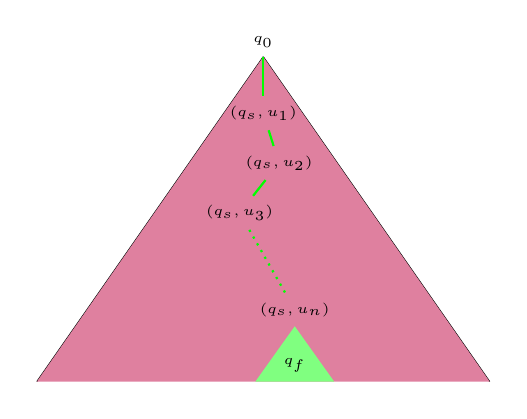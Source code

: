 \begin{tikzpicture}
  \node (root) {\tiny$q_{0}$};
  \node [below left = 4 and 2.5 of root] (l) {};
  \node [below right= 4 and 2.5 of root] (r) {};

  \draw (root.south) to (l.center);
  \draw (root.south) to (r.center);

  \fill [purple!50] (root.south) -- (l.center) -- (r.center) -- cycle;

  \node [below = 0.5 of root] (u1) {\tiny$(q_{s}, u_{1})$};
  \node [below = 0.2 of u1, xshift = 0.2cm] (u2) {\tiny$(q_{s}, u_{2})$};
  \node [below = 0.2 of u2, xshift = -0.5cm] (u3) {\tiny$(q_{s}, u_{3})$};
  \node [below = 0.8 of u3, xshift = 0.7cm] (un) {\tiny$(q_{s}, u_{n})$};

  \node [xshift = 0.5cm] (ur) at (l-|un) {};
  \node [xshift = -0.5cm] (ul) at (l-|un) {};

  \fill [green!50] (un.south) -- (ur.center) -- (ul.center) -- cycle;
  \node [yshift = 0.2cm] (text) at (l-|un) {\tiny$q_{f}$};

  \draw [green, thick] (root) to (u1);
  \draw [green, thick] (u1) to (u2);
  \draw [green, thick] (u2) to (u3);
  \draw [green, thick, dotted] (u3) to (un);
\end{tikzpicture}
